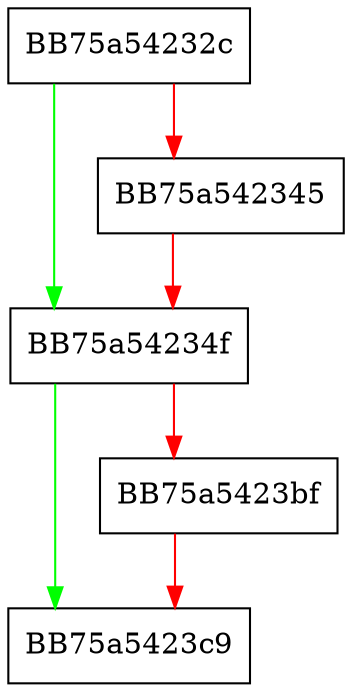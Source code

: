 digraph LoadEtwApi {
  node [shape="box"];
  graph [splines=ortho];
  BB75a54232c -> BB75a54234f [color="green"];
  BB75a54232c -> BB75a542345 [color="red"];
  BB75a542345 -> BB75a54234f [color="red"];
  BB75a54234f -> BB75a5423c9 [color="green"];
  BB75a54234f -> BB75a5423bf [color="red"];
  BB75a5423bf -> BB75a5423c9 [color="red"];
}